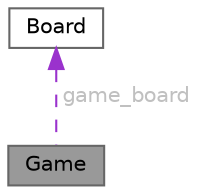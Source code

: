 digraph "Game"
{
 // LATEX_PDF_SIZE
  bgcolor="transparent";
  edge [fontname=Helvetica,fontsize=10,labelfontname=Helvetica,labelfontsize=10];
  node [fontname=Helvetica,fontsize=10,shape=box,height=0.2,width=0.4];
  Node1 [id="Node000001",label="Game",height=0.2,width=0.4,color="gray40", fillcolor="grey60", style="filled", fontcolor="black",tooltip="Classe base para jogos com tabuleiro."];
  Node2 -> Node1 [id="edge2_Node000001_Node000002",dir="back",color="darkorchid3",style="dashed",tooltip=" ",label=" game_board",fontcolor="grey" ];
  Node2 [id="Node000002",label="Board",height=0.2,width=0.4,color="gray40", fillcolor="white", style="filled",URL="$classBoard.html",tooltip="Gerencia o tabuleiro do jogo."];
}
